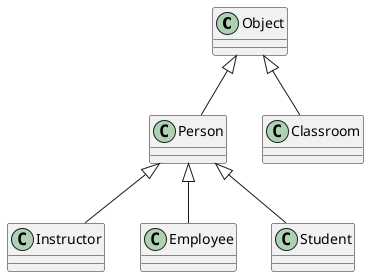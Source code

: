 @startuml
'https://plantuml.com/class-diagram

class Object {
    }

    class Person {
    }

    class Instructor {
    }

    class Employee {
    }

    class Classroom {
    }

    class Student {
    }

    Object <|-- Person
    Person <|-- Instructor
    Person <|-- Employee
    Object <|-- Classroom
    Person <|-- Student

@enduml